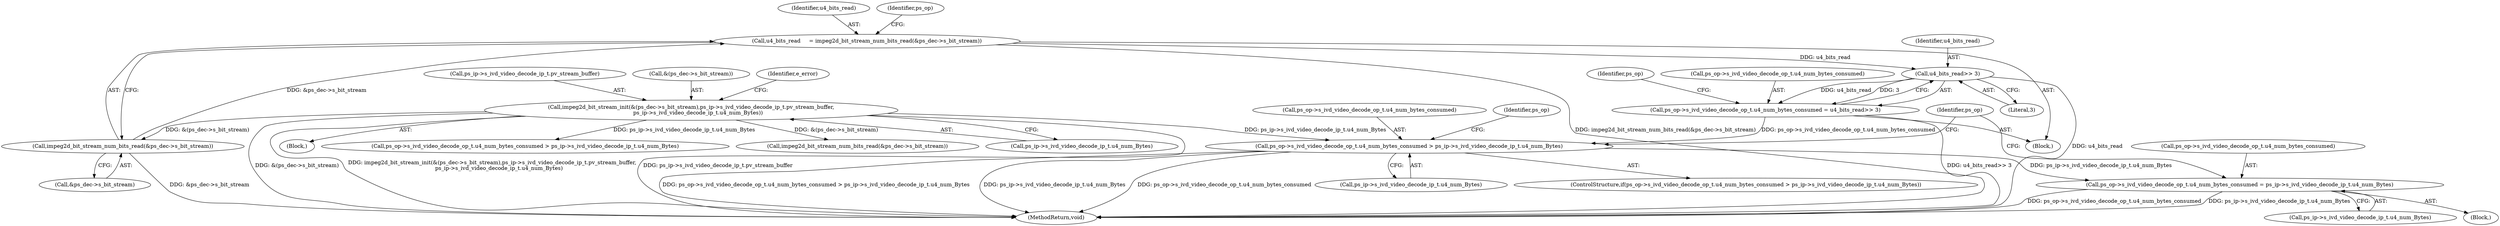 digraph "0_Android_a86eb798d077b9b25c8f8c77e3c02c2f287c1ce7_1@API" {
"1000282" [label="(Call,u4_bits_read     = impeg2d_bit_stream_num_bits_read(&ps_dec->s_bit_stream))"];
"1000284" [label="(Call,impeg2d_bit_stream_num_bits_read(&ps_dec->s_bit_stream))"];
"1000120" [label="(Call,impeg2d_bit_stream_init(&(ps_dec->s_bit_stream),ps_ip->s_ivd_video_decode_ip_t.pv_stream_buffer,\n        ps_ip->s_ivd_video_decode_ip_t.u4_num_Bytes))"];
"1000295" [label="(Call,u4_bits_read>> 3)"];
"1000289" [label="(Call,ps_op->s_ivd_video_decode_op_t.u4_num_bytes_consumed = u4_bits_read>> 3)"];
"1000299" [label="(Call,ps_op->s_ivd_video_decode_op_t.u4_num_bytes_consumed > ps_ip->s_ivd_video_decode_ip_t.u4_num_Bytes)"];
"1000311" [label="(Call,ps_op->s_ivd_video_decode_op_t.u4_num_bytes_consumed = ps_ip->s_ivd_video_decode_ip_t.u4_num_Bytes)"];
"1000105" [label="(Block,)"];
"1000302" [label="(Identifier,ps_op)"];
"1000284" [label="(Call,impeg2d_bit_stream_num_bits_read(&ps_dec->s_bit_stream))"];
"1000125" [label="(Call,ps_ip->s_ivd_video_decode_ip_t.pv_stream_buffer)"];
"1000300" [label="(Call,ps_op->s_ivd_video_decode_op_t.u4_num_bytes_consumed)"];
"1000305" [label="(Call,ps_ip->s_ivd_video_decode_ip_t.u4_num_Bytes)"];
"1000298" [label="(ControlStructure,if(ps_op->s_ivd_video_decode_op_t.u4_num_bytes_consumed > ps_ip->s_ivd_video_decode_ip_t.u4_num_Bytes))"];
"1000299" [label="(Call,ps_op->s_ivd_video_decode_op_t.u4_num_bytes_consumed > ps_ip->s_ivd_video_decode_ip_t.u4_num_Bytes)"];
"1000325" [label="(Identifier,ps_op)"];
"1000317" [label="(Call,ps_ip->s_ivd_video_decode_ip_t.u4_num_Bytes)"];
"1000334" [label="(MethodReturn,void)"];
"1000290" [label="(Call,ps_op->s_ivd_video_decode_op_t.u4_num_bytes_consumed)"];
"1000311" [label="(Call,ps_op->s_ivd_video_decode_op_t.u4_num_bytes_consumed = ps_ip->s_ivd_video_decode_ip_t.u4_num_Bytes)"];
"1000310" [label="(Block,)"];
"1000297" [label="(Literal,3)"];
"1000296" [label="(Identifier,u4_bits_read)"];
"1000285" [label="(Call,&ps_dec->s_bit_stream)"];
"1000135" [label="(Block,)"];
"1000121" [label="(Call,&(ps_dec->s_bit_stream))"];
"1000289" [label="(Call,ps_op->s_ivd_video_decode_op_t.u4_num_bytes_consumed = u4_bits_read>> 3)"];
"1000173" [label="(Call,ps_op->s_ivd_video_decode_op_t.u4_num_bytes_consumed > ps_ip->s_ivd_video_decode_ip_t.u4_num_Bytes)"];
"1000283" [label="(Identifier,u4_bits_read)"];
"1000120" [label="(Call,impeg2d_bit_stream_init(&(ps_dec->s_bit_stream),ps_ip->s_ivd_video_decode_ip_t.pv_stream_buffer,\n        ps_ip->s_ivd_video_decode_ip_t.u4_num_Bytes))"];
"1000314" [label="(Identifier,ps_op)"];
"1000282" [label="(Call,u4_bits_read     = impeg2d_bit_stream_num_bits_read(&ps_dec->s_bit_stream))"];
"1000158" [label="(Call,impeg2d_bit_stream_num_bits_read(&ps_dec->s_bit_stream))"];
"1000292" [label="(Identifier,ps_op)"];
"1000295" [label="(Call,u4_bits_read>> 3)"];
"1000312" [label="(Call,ps_op->s_ivd_video_decode_op_t.u4_num_bytes_consumed)"];
"1000139" [label="(Identifier,e_error)"];
"1000130" [label="(Call,ps_ip->s_ivd_video_decode_ip_t.u4_num_Bytes)"];
"1000282" -> "1000135"  [label="AST: "];
"1000282" -> "1000284"  [label="CFG: "];
"1000283" -> "1000282"  [label="AST: "];
"1000284" -> "1000282"  [label="AST: "];
"1000292" -> "1000282"  [label="CFG: "];
"1000282" -> "1000334"  [label="DDG: impeg2d_bit_stream_num_bits_read(&ps_dec->s_bit_stream)"];
"1000284" -> "1000282"  [label="DDG: &ps_dec->s_bit_stream"];
"1000282" -> "1000295"  [label="DDG: u4_bits_read"];
"1000284" -> "1000285"  [label="CFG: "];
"1000285" -> "1000284"  [label="AST: "];
"1000284" -> "1000334"  [label="DDG: &ps_dec->s_bit_stream"];
"1000120" -> "1000284"  [label="DDG: &(ps_dec->s_bit_stream)"];
"1000120" -> "1000105"  [label="AST: "];
"1000120" -> "1000130"  [label="CFG: "];
"1000121" -> "1000120"  [label="AST: "];
"1000125" -> "1000120"  [label="AST: "];
"1000130" -> "1000120"  [label="AST: "];
"1000139" -> "1000120"  [label="CFG: "];
"1000120" -> "1000334"  [label="DDG: ps_ip->s_ivd_video_decode_ip_t.pv_stream_buffer"];
"1000120" -> "1000334"  [label="DDG: &(ps_dec->s_bit_stream)"];
"1000120" -> "1000334"  [label="DDG: impeg2d_bit_stream_init(&(ps_dec->s_bit_stream),ps_ip->s_ivd_video_decode_ip_t.pv_stream_buffer,\n        ps_ip->s_ivd_video_decode_ip_t.u4_num_Bytes)"];
"1000120" -> "1000158"  [label="DDG: &(ps_dec->s_bit_stream)"];
"1000120" -> "1000173"  [label="DDG: ps_ip->s_ivd_video_decode_ip_t.u4_num_Bytes"];
"1000120" -> "1000299"  [label="DDG: ps_ip->s_ivd_video_decode_ip_t.u4_num_Bytes"];
"1000295" -> "1000289"  [label="AST: "];
"1000295" -> "1000297"  [label="CFG: "];
"1000296" -> "1000295"  [label="AST: "];
"1000297" -> "1000295"  [label="AST: "];
"1000289" -> "1000295"  [label="CFG: "];
"1000295" -> "1000334"  [label="DDG: u4_bits_read"];
"1000295" -> "1000289"  [label="DDG: u4_bits_read"];
"1000295" -> "1000289"  [label="DDG: 3"];
"1000289" -> "1000135"  [label="AST: "];
"1000290" -> "1000289"  [label="AST: "];
"1000302" -> "1000289"  [label="CFG: "];
"1000289" -> "1000334"  [label="DDG: u4_bits_read>> 3"];
"1000289" -> "1000299"  [label="DDG: ps_op->s_ivd_video_decode_op_t.u4_num_bytes_consumed"];
"1000299" -> "1000298"  [label="AST: "];
"1000299" -> "1000305"  [label="CFG: "];
"1000300" -> "1000299"  [label="AST: "];
"1000305" -> "1000299"  [label="AST: "];
"1000314" -> "1000299"  [label="CFG: "];
"1000325" -> "1000299"  [label="CFG: "];
"1000299" -> "1000334"  [label="DDG: ps_op->s_ivd_video_decode_op_t.u4_num_bytes_consumed > ps_ip->s_ivd_video_decode_ip_t.u4_num_Bytes"];
"1000299" -> "1000334"  [label="DDG: ps_ip->s_ivd_video_decode_ip_t.u4_num_Bytes"];
"1000299" -> "1000334"  [label="DDG: ps_op->s_ivd_video_decode_op_t.u4_num_bytes_consumed"];
"1000299" -> "1000311"  [label="DDG: ps_ip->s_ivd_video_decode_ip_t.u4_num_Bytes"];
"1000311" -> "1000310"  [label="AST: "];
"1000311" -> "1000317"  [label="CFG: "];
"1000312" -> "1000311"  [label="AST: "];
"1000317" -> "1000311"  [label="AST: "];
"1000325" -> "1000311"  [label="CFG: "];
"1000311" -> "1000334"  [label="DDG: ps_op->s_ivd_video_decode_op_t.u4_num_bytes_consumed"];
"1000311" -> "1000334"  [label="DDG: ps_ip->s_ivd_video_decode_ip_t.u4_num_Bytes"];
}
